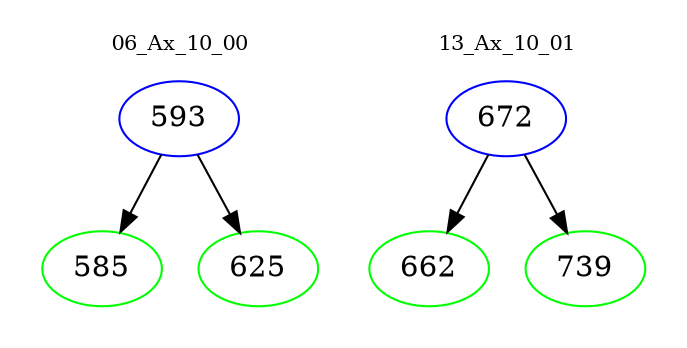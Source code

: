 digraph{
subgraph cluster_0 {
color = white
label = "06_Ax_10_00";
fontsize=10;
T0_593 [label="593", color="blue"]
T0_593 -> T0_585 [color="black"]
T0_585 [label="585", color="green"]
T0_593 -> T0_625 [color="black"]
T0_625 [label="625", color="green"]
}
subgraph cluster_1 {
color = white
label = "13_Ax_10_01";
fontsize=10;
T1_672 [label="672", color="blue"]
T1_672 -> T1_662 [color="black"]
T1_662 [label="662", color="green"]
T1_672 -> T1_739 [color="black"]
T1_739 [label="739", color="green"]
}
}
